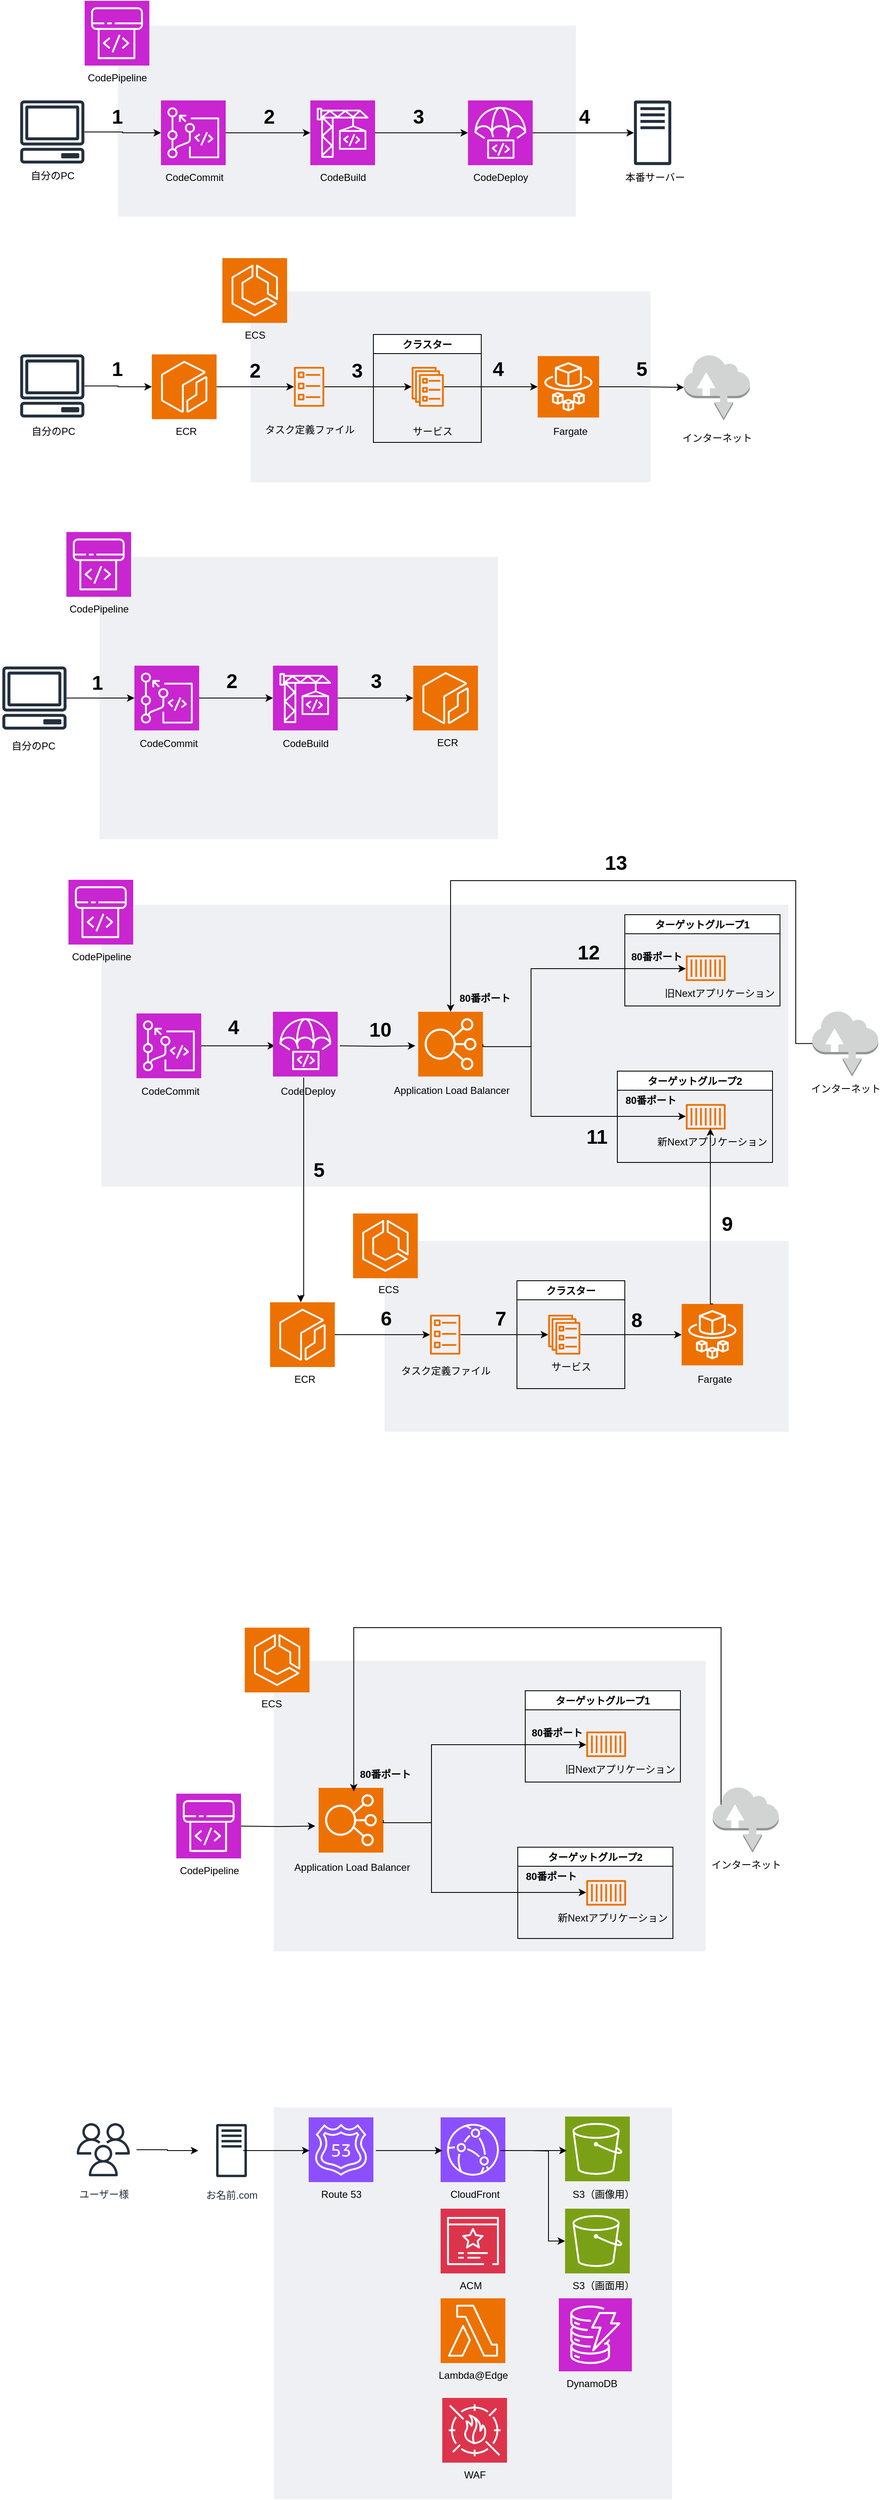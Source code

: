 <mxfile version="24.5.3" type="github">
  <diagram name="Page-1" id="4c6fRMDYLdpc-ziUmhtn">
    <mxGraphModel dx="755" dy="500" grid="1" gridSize="10" guides="1" tooltips="1" connect="1" arrows="1" fold="1" page="1" pageScale="1" pageWidth="827" pageHeight="3000" math="0" shadow="0">
      <root>
        <mxCell id="0" />
        <mxCell id="1" parent="0" />
        <mxCell id="hfCrAp6MaR3yCdcuGPnQ-27" value="" style="fillColor=#EFF0F3;strokeColor=none;dashed=0;verticalAlign=top;fontStyle=0;fontColor=#232F3D;whiteSpace=wrap;html=1;" parent="1" vertex="1">
          <mxGeometry x="370" y="2578" width="480" height="472" as="geometry" />
        </mxCell>
        <mxCell id="a7Wym2jWhybtuJV8coDI-81" value="" style="fillColor=#EFF0F3;strokeColor=none;dashed=0;verticalAlign=top;fontStyle=0;fontColor=#232F3D;whiteSpace=wrap;html=1;" parent="1" vertex="1">
          <mxGeometry x="370" y="2040" width="520.5" height="350" as="geometry" />
        </mxCell>
        <mxCell id="yiP97yoj7BctglXuVpyu-119" value="" style="fillColor=#EFF0F3;strokeColor=none;dashed=0;verticalAlign=top;fontStyle=0;fontColor=#232F3D;whiteSpace=wrap;html=1;" parent="1" vertex="1">
          <mxGeometry x="503.5" y="1534" width="487" height="230" as="geometry" />
        </mxCell>
        <mxCell id="moqSpHkvBmcnVh3FU-qE-1" value="" style="fillColor=#EFF0F3;strokeColor=none;dashed=0;verticalAlign=top;fontStyle=0;fontColor=#232F3D;whiteSpace=wrap;html=1;" parent="1" vertex="1">
          <mxGeometry x="160" y="710" width="480" height="340" as="geometry" />
        </mxCell>
        <mxCell id="moqSpHkvBmcnVh3FU-qE-2" value="" style="sketch=0;points=[[0,0,0],[0.25,0,0],[0.5,0,0],[0.75,0,0],[1,0,0],[0,1,0],[0.25,1,0],[0.5,1,0],[0.75,1,0],[1,1,0],[0,0.25,0],[0,0.5,0],[0,0.75,0],[1,0.25,0],[1,0.5,0],[1,0.75,0]];outlineConnect=0;fontColor=#232F3E;fillColor=#C925D1;strokeColor=#ffffff;dashed=0;verticalLabelPosition=bottom;verticalAlign=top;align=center;html=1;fontSize=12;fontStyle=0;aspect=fixed;shape=mxgraph.aws4.resourceIcon;resIcon=mxgraph.aws4.codepipeline;" parent="1" vertex="1">
          <mxGeometry x="120" y="680" width="78" height="78" as="geometry" />
        </mxCell>
        <mxCell id="moqSpHkvBmcnVh3FU-qE-3" value="CodePipeline" style="text;html=1;align=center;verticalAlign=middle;resizable=0;points=[];autosize=1;strokeColor=none;fillColor=none;" parent="1" vertex="1">
          <mxGeometry x="114" y="758" width="90" height="30" as="geometry" />
        </mxCell>
        <mxCell id="moqSpHkvBmcnVh3FU-qE-4" value="" style="fillColor=#EFF0F3;strokeColor=none;dashed=0;verticalAlign=top;fontStyle=0;fontColor=#232F3D;whiteSpace=wrap;html=1;" parent="1" vertex="1">
          <mxGeometry x="182" y="70" width="552" height="230" as="geometry" />
        </mxCell>
        <mxCell id="moqSpHkvBmcnVh3FU-qE-5" value="" style="sketch=0;points=[[0,0,0],[0.25,0,0],[0.5,0,0],[0.75,0,0],[1,0,0],[0,1,0],[0.25,1,0],[0.5,1,0],[0.75,1,0],[1,1,0],[0,0.25,0],[0,0.5,0],[0,0.75,0],[1,0.25,0],[1,0.5,0],[1,0.75,0]];outlineConnect=0;fontColor=#232F3E;fillColor=#C925D1;strokeColor=#ffffff;dashed=0;verticalLabelPosition=bottom;verticalAlign=top;align=center;html=1;fontSize=12;fontStyle=0;aspect=fixed;shape=mxgraph.aws4.resourceIcon;resIcon=mxgraph.aws4.codepipeline;" parent="1" vertex="1">
          <mxGeometry x="142" y="40" width="78" height="78" as="geometry" />
        </mxCell>
        <mxCell id="moqSpHkvBmcnVh3FU-qE-6" value="CodePipeline" style="text;html=1;align=center;verticalAlign=middle;resizable=0;points=[];autosize=1;strokeColor=none;fillColor=none;" parent="1" vertex="1">
          <mxGeometry x="136" y="118" width="90" height="30" as="geometry" />
        </mxCell>
        <mxCell id="moqSpHkvBmcnVh3FU-qE-7" value="" style="edgeStyle=orthogonalEdgeStyle;rounded=0;orthogonalLoop=1;jettySize=auto;html=1;" parent="1" source="moqSpHkvBmcnVh3FU-qE-8" target="moqSpHkvBmcnVh3FU-qE-11" edge="1">
          <mxGeometry relative="1" as="geometry" />
        </mxCell>
        <mxCell id="moqSpHkvBmcnVh3FU-qE-8" value="" style="sketch=0;outlineConnect=0;fontColor=#232F3E;gradientColor=none;fillColor=#232F3D;strokeColor=none;dashed=0;verticalLabelPosition=bottom;verticalAlign=top;align=center;html=1;fontSize=12;fontStyle=0;aspect=fixed;pointerEvents=1;shape=mxgraph.aws4.client;" parent="1" vertex="1">
          <mxGeometry x="64" y="160" width="78" height="76" as="geometry" />
        </mxCell>
        <mxCell id="moqSpHkvBmcnVh3FU-qE-9" value="自分のPC" style="text;html=1;align=center;verticalAlign=middle;resizable=0;points=[];autosize=1;strokeColor=none;fillColor=none;" parent="1" vertex="1">
          <mxGeometry x="63" y="236" width="80" height="30" as="geometry" />
        </mxCell>
        <mxCell id="moqSpHkvBmcnVh3FU-qE-10" value="" style="edgeStyle=orthogonalEdgeStyle;rounded=0;orthogonalLoop=1;jettySize=auto;html=1;" parent="1" source="moqSpHkvBmcnVh3FU-qE-11" target="moqSpHkvBmcnVh3FU-qE-13" edge="1">
          <mxGeometry relative="1" as="geometry" />
        </mxCell>
        <mxCell id="moqSpHkvBmcnVh3FU-qE-11" value="" style="sketch=0;points=[[0,0,0],[0.25,0,0],[0.5,0,0],[0.75,0,0],[1,0,0],[0,1,0],[0.25,1,0],[0.5,1,0],[0.75,1,0],[1,1,0],[0,0.25,0],[0,0.5,0],[0,0.75,0],[1,0.25,0],[1,0.5,0],[1,0.75,0]];outlineConnect=0;fontColor=#232F3E;fillColor=#C925D1;strokeColor=#ffffff;dashed=0;verticalLabelPosition=bottom;verticalAlign=top;align=center;html=1;fontSize=12;fontStyle=0;aspect=fixed;shape=mxgraph.aws4.resourceIcon;resIcon=mxgraph.aws4.codecommit;" parent="1" vertex="1">
          <mxGeometry x="234" y="160" width="78" height="78" as="geometry" />
        </mxCell>
        <mxCell id="moqSpHkvBmcnVh3FU-qE-12" value="" style="edgeStyle=orthogonalEdgeStyle;rounded=0;orthogonalLoop=1;jettySize=auto;html=1;entryX=0;entryY=0.5;entryDx=0;entryDy=0;entryPerimeter=0;" parent="1" source="moqSpHkvBmcnVh3FU-qE-13" target="moqSpHkvBmcnVh3FU-qE-15" edge="1">
          <mxGeometry relative="1" as="geometry" />
        </mxCell>
        <mxCell id="moqSpHkvBmcnVh3FU-qE-13" value="" style="sketch=0;points=[[0,0,0],[0.25,0,0],[0.5,0,0],[0.75,0,0],[1,0,0],[0,1,0],[0.25,1,0],[0.5,1,0],[0.75,1,0],[1,1,0],[0,0.25,0],[0,0.5,0],[0,0.75,0],[1,0.25,0],[1,0.5,0],[1,0.75,0]];outlineConnect=0;fontColor=#232F3E;fillColor=#C925D1;strokeColor=#ffffff;dashed=0;verticalLabelPosition=bottom;verticalAlign=top;align=center;html=1;fontSize=12;fontStyle=0;aspect=fixed;shape=mxgraph.aws4.resourceIcon;resIcon=mxgraph.aws4.codebuild;" parent="1" vertex="1">
          <mxGeometry x="414" y="160" width="78" height="78" as="geometry" />
        </mxCell>
        <mxCell id="moqSpHkvBmcnVh3FU-qE-14" style="edgeStyle=orthogonalEdgeStyle;rounded=0;orthogonalLoop=1;jettySize=auto;html=1;" parent="1" source="moqSpHkvBmcnVh3FU-qE-15" target="moqSpHkvBmcnVh3FU-qE-16" edge="1">
          <mxGeometry relative="1" as="geometry" />
        </mxCell>
        <mxCell id="moqSpHkvBmcnVh3FU-qE-15" value="" style="sketch=0;points=[[0,0,0],[0.25,0,0],[0.5,0,0],[0.75,0,0],[1,0,0],[0,1,0],[0.25,1,0],[0.5,1,0],[0.75,1,0],[1,1,0],[0,0.25,0],[0,0.5,0],[0,0.75,0],[1,0.25,0],[1,0.5,0],[1,0.75,0]];outlineConnect=0;fontColor=#232F3E;fillColor=#C925D1;strokeColor=#ffffff;dashed=0;verticalLabelPosition=bottom;verticalAlign=top;align=center;html=1;fontSize=12;fontStyle=0;aspect=fixed;shape=mxgraph.aws4.resourceIcon;resIcon=mxgraph.aws4.codedeploy;" parent="1" vertex="1">
          <mxGeometry x="604" y="160" width="78" height="78" as="geometry" />
        </mxCell>
        <mxCell id="moqSpHkvBmcnVh3FU-qE-16" value="" style="sketch=0;outlineConnect=0;fontColor=#232F3E;gradientColor=none;fillColor=#232F3D;strokeColor=none;dashed=0;verticalLabelPosition=bottom;verticalAlign=top;align=center;html=1;fontSize=12;fontStyle=0;aspect=fixed;pointerEvents=1;shape=mxgraph.aws4.traditional_server;" parent="1" vertex="1">
          <mxGeometry x="804" y="160" width="45" height="78" as="geometry" />
        </mxCell>
        <mxCell id="moqSpHkvBmcnVh3FU-qE-17" value="CodeCommit" style="text;html=1;align=center;verticalAlign=middle;resizable=0;points=[];autosize=1;strokeColor=none;fillColor=none;" parent="1" vertex="1">
          <mxGeometry x="229" y="238" width="90" height="30" as="geometry" />
        </mxCell>
        <mxCell id="moqSpHkvBmcnVh3FU-qE-18" value="CodeBuild" style="text;html=1;align=center;verticalAlign=middle;resizable=0;points=[];autosize=1;strokeColor=none;fillColor=none;" parent="1" vertex="1">
          <mxGeometry x="413" y="238" width="80" height="30" as="geometry" />
        </mxCell>
        <mxCell id="moqSpHkvBmcnVh3FU-qE-19" value="CodeDeploy" style="text;html=1;align=center;verticalAlign=middle;resizable=0;points=[];autosize=1;strokeColor=none;fillColor=none;" parent="1" vertex="1">
          <mxGeometry x="598" y="238" width="90" height="30" as="geometry" />
        </mxCell>
        <mxCell id="moqSpHkvBmcnVh3FU-qE-20" value="本番サーバー" style="text;html=1;align=center;verticalAlign=middle;resizable=0;points=[];autosize=1;strokeColor=none;fillColor=none;" parent="1" vertex="1">
          <mxGeometry x="784" y="238" width="90" height="30" as="geometry" />
        </mxCell>
        <mxCell id="moqSpHkvBmcnVh3FU-qE-21" value="&lt;font style=&quot;font-size: 24px;&quot;&gt;&lt;b&gt;1&lt;/b&gt;&lt;/font&gt;" style="text;html=1;align=center;verticalAlign=middle;resizable=0;points=[];autosize=1;strokeColor=none;fillColor=none;" parent="1" vertex="1">
          <mxGeometry x="161" y="160" width="40" height="40" as="geometry" />
        </mxCell>
        <mxCell id="moqSpHkvBmcnVh3FU-qE-22" value="&lt;span style=&quot;font-size: 24px;&quot;&gt;&lt;b&gt;2&lt;/b&gt;&lt;/span&gt;" style="text;html=1;align=center;verticalAlign=middle;resizable=0;points=[];autosize=1;strokeColor=none;fillColor=none;" parent="1" vertex="1">
          <mxGeometry x="344" y="160" width="40" height="40" as="geometry" />
        </mxCell>
        <mxCell id="moqSpHkvBmcnVh3FU-qE-23" value="&lt;span style=&quot;font-size: 24px;&quot;&gt;&lt;b&gt;3&lt;/b&gt;&lt;/span&gt;" style="text;html=1;align=center;verticalAlign=middle;resizable=0;points=[];autosize=1;strokeColor=none;fillColor=none;" parent="1" vertex="1">
          <mxGeometry x="524" y="160" width="40" height="40" as="geometry" />
        </mxCell>
        <mxCell id="moqSpHkvBmcnVh3FU-qE-24" value="&lt;span style=&quot;font-size: 24px;&quot;&gt;&lt;b&gt;4&lt;/b&gt;&lt;/span&gt;" style="text;html=1;align=center;verticalAlign=middle;resizable=0;points=[];autosize=1;strokeColor=none;fillColor=none;" parent="1" vertex="1">
          <mxGeometry x="724" y="160" width="40" height="40" as="geometry" />
        </mxCell>
        <mxCell id="moqSpHkvBmcnVh3FU-qE-25" value="" style="sketch=0;points=[[0,0,0],[0.25,0,0],[0.5,0,0],[0.75,0,0],[1,0,0],[0,1,0],[0.25,1,0],[0.5,1,0],[0.75,1,0],[1,1,0],[0,0.25,0],[0,0.5,0],[0,0.75,0],[1,0.25,0],[1,0.5,0],[1,0.75,0]];outlineConnect=0;fontColor=#232F3E;fillColor=#ED7100;strokeColor=#ffffff;dashed=0;verticalLabelPosition=bottom;verticalAlign=top;align=center;html=1;fontSize=12;fontStyle=0;aspect=fixed;shape=mxgraph.aws4.resourceIcon;resIcon=mxgraph.aws4.ecr;" parent="1" vertex="1">
          <mxGeometry x="223" y="466" width="78" height="78" as="geometry" />
        </mxCell>
        <mxCell id="moqSpHkvBmcnVh3FU-qE-26" value="" style="fillColor=#EFF0F3;strokeColor=none;dashed=0;verticalAlign=top;fontStyle=0;fontColor=#232F3D;whiteSpace=wrap;html=1;" parent="1" vertex="1">
          <mxGeometry x="342" y="390" width="482" height="230" as="geometry" />
        </mxCell>
        <mxCell id="moqSpHkvBmcnVh3FU-qE-27" value="" style="sketch=0;points=[[0,0,0],[0.25,0,0],[0.5,0,0],[0.75,0,0],[1,0,0],[0,1,0],[0.25,1,0],[0.5,1,0],[0.75,1,0],[1,1,0],[0,0.25,0],[0,0.5,0],[0,0.75,0],[1,0.25,0],[1,0.5,0],[1,0.75,0]];outlineConnect=0;fontColor=#232F3E;fillColor=#ED7100;strokeColor=#ffffff;dashed=0;verticalLabelPosition=bottom;verticalAlign=top;align=center;html=1;fontSize=12;fontStyle=0;aspect=fixed;shape=mxgraph.aws4.resourceIcon;resIcon=mxgraph.aws4.ecs;" parent="1" vertex="1">
          <mxGeometry x="308" y="350" width="78" height="78" as="geometry" />
        </mxCell>
        <mxCell id="moqSpHkvBmcnVh3FU-qE-28" value="ECR" style="text;html=1;align=center;verticalAlign=middle;resizable=0;points=[];autosize=1;strokeColor=none;fillColor=none;" parent="1" vertex="1">
          <mxGeometry x="239" y="544" width="50" height="30" as="geometry" />
        </mxCell>
        <mxCell id="moqSpHkvBmcnVh3FU-qE-29" value="" style="edgeStyle=orthogonalEdgeStyle;rounded=0;orthogonalLoop=1;jettySize=auto;html=1;" parent="1" source="moqSpHkvBmcnVh3FU-qE-30" target="moqSpHkvBmcnVh3FU-qE-25" edge="1">
          <mxGeometry relative="1" as="geometry" />
        </mxCell>
        <mxCell id="moqSpHkvBmcnVh3FU-qE-30" value="" style="sketch=0;outlineConnect=0;fontColor=#232F3E;gradientColor=none;fillColor=#232F3D;strokeColor=none;dashed=0;verticalLabelPosition=bottom;verticalAlign=top;align=center;html=1;fontSize=12;fontStyle=0;aspect=fixed;pointerEvents=1;shape=mxgraph.aws4.client;" parent="1" vertex="1">
          <mxGeometry x="64" y="466" width="78" height="76" as="geometry" />
        </mxCell>
        <mxCell id="moqSpHkvBmcnVh3FU-qE-31" value="自分のPC" style="text;html=1;align=center;verticalAlign=middle;resizable=0;points=[];autosize=1;strokeColor=none;fillColor=none;" parent="1" vertex="1">
          <mxGeometry x="64" y="544" width="80" height="30" as="geometry" />
        </mxCell>
        <mxCell id="moqSpHkvBmcnVh3FU-qE-32" value="ECS" style="text;html=1;align=center;verticalAlign=middle;resizable=0;points=[];autosize=1;strokeColor=none;fillColor=none;" parent="1" vertex="1">
          <mxGeometry x="322" y="428" width="50" height="30" as="geometry" />
        </mxCell>
        <mxCell id="moqSpHkvBmcnVh3FU-qE-33" value="" style="edgeStyle=orthogonalEdgeStyle;rounded=0;orthogonalLoop=1;jettySize=auto;html=1;" parent="1" source="moqSpHkvBmcnVh3FU-qE-34" target="moqSpHkvBmcnVh3FU-qE-38" edge="1">
          <mxGeometry relative="1" as="geometry" />
        </mxCell>
        <mxCell id="moqSpHkvBmcnVh3FU-qE-34" value="" style="sketch=0;outlineConnect=0;fontColor=#232F3E;gradientColor=none;fillColor=#ED7100;strokeColor=none;dashed=0;verticalLabelPosition=bottom;verticalAlign=top;align=center;html=1;fontSize=12;fontStyle=0;aspect=fixed;pointerEvents=1;shape=mxgraph.aws4.ecs_task;" parent="1" vertex="1">
          <mxGeometry x="394" y="481" width="37" height="48" as="geometry" />
        </mxCell>
        <mxCell id="moqSpHkvBmcnVh3FU-qE-35" value="" style="edgeStyle=orthogonalEdgeStyle;rounded=0;orthogonalLoop=1;jettySize=auto;html=1;" parent="1" source="moqSpHkvBmcnVh3FU-qE-36" target="moqSpHkvBmcnVh3FU-qE-42" edge="1">
          <mxGeometry relative="1" as="geometry" />
        </mxCell>
        <mxCell id="moqSpHkvBmcnVh3FU-qE-36" value="" style="sketch=0;points=[[0,0,0],[0.25,0,0],[0.5,0,0],[0.75,0,0],[1,0,0],[0,1,0],[0.25,1,0],[0.5,1,0],[0.75,1,0],[1,1,0],[0,0.25,0],[0,0.5,0],[0,0.75,0],[1,0.25,0],[1,0.5,0],[1,0.75,0]];outlineConnect=0;fontColor=#232F3E;fillColor=#ED7100;strokeColor=#ffffff;dashed=0;verticalLabelPosition=bottom;verticalAlign=top;align=center;html=1;fontSize=12;fontStyle=0;aspect=fixed;shape=mxgraph.aws4.resourceIcon;resIcon=mxgraph.aws4.fargate;" parent="1" vertex="1">
          <mxGeometry x="688" y="468" width="74" height="74" as="geometry" />
        </mxCell>
        <mxCell id="moqSpHkvBmcnVh3FU-qE-37" value="" style="edgeStyle=orthogonalEdgeStyle;rounded=0;orthogonalLoop=1;jettySize=auto;html=1;entryX=0;entryY=0.5;entryDx=0;entryDy=0;entryPerimeter=0;" parent="1" source="moqSpHkvBmcnVh3FU-qE-38" target="moqSpHkvBmcnVh3FU-qE-36" edge="1">
          <mxGeometry relative="1" as="geometry">
            <mxPoint x="644" y="505" as="targetPoint" />
          </mxGeometry>
        </mxCell>
        <mxCell id="moqSpHkvBmcnVh3FU-qE-38" value="" style="sketch=0;outlineConnect=0;fontColor=#232F3E;gradientColor=none;fillColor=#ED7100;strokeColor=none;dashed=0;verticalLabelPosition=bottom;verticalAlign=top;align=center;html=1;fontSize=12;fontStyle=0;aspect=fixed;pointerEvents=1;shape=mxgraph.aws4.ecs_service;" parent="1" vertex="1">
          <mxGeometry x="536" y="481" width="39" height="48" as="geometry" />
        </mxCell>
        <mxCell id="moqSpHkvBmcnVh3FU-qE-39" value="タスク定義ファイル" style="text;html=1;align=center;verticalAlign=middle;resizable=0;points=[];autosize=1;strokeColor=none;fillColor=none;" parent="1" vertex="1">
          <mxGeometry x="347.5" y="542" width="130" height="30" as="geometry" />
        </mxCell>
        <mxCell id="moqSpHkvBmcnVh3FU-qE-40" value="サービス" style="text;html=1;align=center;verticalAlign=middle;resizable=0;points=[];autosize=1;strokeColor=none;fillColor=none;" parent="1" vertex="1">
          <mxGeometry x="526" y="544" width="70" height="30" as="geometry" />
        </mxCell>
        <mxCell id="moqSpHkvBmcnVh3FU-qE-41" value="Fargate" style="text;html=1;align=center;verticalAlign=middle;resizable=0;points=[];autosize=1;strokeColor=none;fillColor=none;" parent="1" vertex="1">
          <mxGeometry x="697" y="544" width="60" height="30" as="geometry" />
        </mxCell>
        <mxCell id="moqSpHkvBmcnVh3FU-qE-42" value="" style="outlineConnect=0;dashed=0;verticalLabelPosition=bottom;verticalAlign=top;align=center;html=1;shape=mxgraph.aws3.internet;fillColor=#D2D3D3;gradientColor=none;" parent="1" vertex="1">
          <mxGeometry x="864.25" y="466" width="79.5" height="79.5" as="geometry" />
        </mxCell>
        <mxCell id="moqSpHkvBmcnVh3FU-qE-43" value="インターネット" style="text;html=1;align=center;verticalAlign=middle;resizable=0;points=[];autosize=1;strokeColor=none;fillColor=none;" parent="1" vertex="1">
          <mxGeometry x="849" y="552" width="110" height="30" as="geometry" />
        </mxCell>
        <mxCell id="moqSpHkvBmcnVh3FU-qE-44" value="" style="edgeStyle=orthogonalEdgeStyle;rounded=0;orthogonalLoop=1;jettySize=auto;html=1;" parent="1" source="moqSpHkvBmcnVh3FU-qE-25" target="moqSpHkvBmcnVh3FU-qE-34" edge="1">
          <mxGeometry relative="1" as="geometry" />
        </mxCell>
        <mxCell id="moqSpHkvBmcnVh3FU-qE-45" value="&lt;font style=&quot;font-size: 24px;&quot;&gt;&lt;b&gt;1&lt;/b&gt;&lt;/font&gt;" style="text;html=1;align=center;verticalAlign=middle;resizable=0;points=[];autosize=1;strokeColor=none;fillColor=none;" parent="1" vertex="1">
          <mxGeometry x="161" y="464" width="40" height="40" as="geometry" />
        </mxCell>
        <mxCell id="moqSpHkvBmcnVh3FU-qE-46" value="&lt;span style=&quot;font-size: 24px;&quot;&gt;&lt;b&gt;2&lt;/b&gt;&lt;/span&gt;" style="text;html=1;align=center;verticalAlign=middle;resizable=0;points=[];autosize=1;strokeColor=none;fillColor=none;" parent="1" vertex="1">
          <mxGeometry x="327" y="466" width="40" height="40" as="geometry" />
        </mxCell>
        <mxCell id="moqSpHkvBmcnVh3FU-qE-47" value="&lt;span style=&quot;font-size: 24px;&quot;&gt;&lt;b&gt;3&lt;/b&gt;&lt;/span&gt;" style="text;html=1;align=center;verticalAlign=middle;resizable=0;points=[];autosize=1;strokeColor=none;fillColor=none;" parent="1" vertex="1">
          <mxGeometry x="450" y="466" width="40" height="40" as="geometry" />
        </mxCell>
        <mxCell id="moqSpHkvBmcnVh3FU-qE-48" value="&lt;span style=&quot;font-size: 24px;&quot;&gt;&lt;b&gt;4&lt;/b&gt;&lt;/span&gt;" style="text;html=1;align=center;verticalAlign=middle;resizable=0;points=[];autosize=1;strokeColor=none;fillColor=none;" parent="1" vertex="1">
          <mxGeometry x="620" y="464" width="40" height="40" as="geometry" />
        </mxCell>
        <mxCell id="moqSpHkvBmcnVh3FU-qE-49" value="&lt;span style=&quot;font-size: 24px;&quot;&gt;&lt;b&gt;5&lt;/b&gt;&lt;/span&gt;" style="text;html=1;align=center;verticalAlign=middle;resizable=0;points=[];autosize=1;strokeColor=none;fillColor=none;" parent="1" vertex="1">
          <mxGeometry x="792.5" y="464" width="40" height="40" as="geometry" />
        </mxCell>
        <mxCell id="moqSpHkvBmcnVh3FU-qE-50" value="クラスター" style="swimlane;" parent="1" vertex="1">
          <mxGeometry x="490" y="442" width="130" height="130" as="geometry" />
        </mxCell>
        <mxCell id="moqSpHkvBmcnVh3FU-qE-51" value="" style="edgeStyle=orthogonalEdgeStyle;rounded=0;orthogonalLoop=1;jettySize=auto;html=1;" parent="1" source="moqSpHkvBmcnVh3FU-qE-52" target="moqSpHkvBmcnVh3FU-qE-55" edge="1">
          <mxGeometry relative="1" as="geometry" />
        </mxCell>
        <mxCell id="moqSpHkvBmcnVh3FU-qE-52" value="" style="sketch=0;outlineConnect=0;fontColor=#232F3E;gradientColor=none;fillColor=#232F3D;strokeColor=none;dashed=0;verticalLabelPosition=bottom;verticalAlign=top;align=center;html=1;fontSize=12;fontStyle=0;aspect=fixed;pointerEvents=1;shape=mxgraph.aws4.client;" parent="1" vertex="1">
          <mxGeometry x="42.5" y="842" width="78" height="76" as="geometry" />
        </mxCell>
        <mxCell id="moqSpHkvBmcnVh3FU-qE-53" value="自分のPC" style="text;html=1;align=center;verticalAlign=middle;resizable=0;points=[];autosize=1;strokeColor=none;fillColor=none;" parent="1" vertex="1">
          <mxGeometry x="40" y="922.5" width="80" height="30" as="geometry" />
        </mxCell>
        <mxCell id="moqSpHkvBmcnVh3FU-qE-54" value="" style="edgeStyle=orthogonalEdgeStyle;rounded=0;orthogonalLoop=1;jettySize=auto;html=1;entryX=0;entryY=0.5;entryDx=0;entryDy=0;entryPerimeter=0;" parent="1" source="moqSpHkvBmcnVh3FU-qE-55" target="moqSpHkvBmcnVh3FU-qE-58" edge="1">
          <mxGeometry relative="1" as="geometry" />
        </mxCell>
        <mxCell id="moqSpHkvBmcnVh3FU-qE-55" value="" style="sketch=0;points=[[0,0,0],[0.25,0,0],[0.5,0,0],[0.75,0,0],[1,0,0],[0,1,0],[0.25,1,0],[0.5,1,0],[0.75,1,0],[1,1,0],[0,0.25,0],[0,0.5,0],[0,0.75,0],[1,0.25,0],[1,0.5,0],[1,0.75,0]];outlineConnect=0;fontColor=#232F3E;fillColor=#C925D1;strokeColor=#ffffff;dashed=0;verticalLabelPosition=bottom;verticalAlign=top;align=center;html=1;fontSize=12;fontStyle=0;aspect=fixed;shape=mxgraph.aws4.resourceIcon;resIcon=mxgraph.aws4.codecommit;" parent="1" vertex="1">
          <mxGeometry x="202" y="841" width="78" height="78" as="geometry" />
        </mxCell>
        <mxCell id="moqSpHkvBmcnVh3FU-qE-56" value="CodeCommit" style="text;html=1;align=center;verticalAlign=middle;resizable=0;points=[];autosize=1;strokeColor=none;fillColor=none;" parent="1" vertex="1">
          <mxGeometry x="197.5" y="920" width="90" height="30" as="geometry" />
        </mxCell>
        <mxCell id="moqSpHkvBmcnVh3FU-qE-57" value="" style="edgeStyle=orthogonalEdgeStyle;rounded=0;orthogonalLoop=1;jettySize=auto;html=1;" parent="1" source="moqSpHkvBmcnVh3FU-qE-58" target="moqSpHkvBmcnVh3FU-qE-72" edge="1">
          <mxGeometry relative="1" as="geometry" />
        </mxCell>
        <mxCell id="moqSpHkvBmcnVh3FU-qE-58" value="" style="sketch=0;points=[[0,0,0],[0.25,0,0],[0.5,0,0],[0.75,0,0],[1,0,0],[0,1,0],[0.25,1,0],[0.5,1,0],[0.75,1,0],[1,1,0],[0,0.25,0],[0,0.5,0],[0,0.75,0],[1,0.25,0],[1,0.5,0],[1,0.75,0]];outlineConnect=0;fontColor=#232F3E;fillColor=#C925D1;strokeColor=#ffffff;dashed=0;verticalLabelPosition=bottom;verticalAlign=top;align=center;html=1;fontSize=12;fontStyle=0;aspect=fixed;shape=mxgraph.aws4.resourceIcon;resIcon=mxgraph.aws4.codebuild;" parent="1" vertex="1">
          <mxGeometry x="369" y="841" width="78" height="78" as="geometry" />
        </mxCell>
        <mxCell id="moqSpHkvBmcnVh3FU-qE-59" value="CodeBuild" style="text;html=1;align=center;verticalAlign=middle;resizable=0;points=[];autosize=1;strokeColor=none;fillColor=none;" parent="1" vertex="1">
          <mxGeometry x="368" y="920" width="80" height="30" as="geometry" />
        </mxCell>
        <mxCell id="moqSpHkvBmcnVh3FU-qE-72" value="" style="sketch=0;points=[[0,0,0],[0.25,0,0],[0.5,0,0],[0.75,0,0],[1,0,0],[0,1,0],[0.25,1,0],[0.5,1,0],[0.75,1,0],[1,1,0],[0,0.25,0],[0,0.5,0],[0,0.75,0],[1,0.25,0],[1,0.5,0],[1,0.75,0]];outlineConnect=0;fontColor=#232F3E;fillColor=#ED7100;strokeColor=#ffffff;dashed=0;verticalLabelPosition=bottom;verticalAlign=top;align=center;html=1;fontSize=12;fontStyle=0;aspect=fixed;shape=mxgraph.aws4.resourceIcon;resIcon=mxgraph.aws4.ecr;" parent="1" vertex="1">
          <mxGeometry x="538" y="841" width="78" height="78" as="geometry" />
        </mxCell>
        <mxCell id="moqSpHkvBmcnVh3FU-qE-73" value="ECR" style="text;html=1;align=center;verticalAlign=middle;resizable=0;points=[];autosize=1;strokeColor=none;fillColor=none;" parent="1" vertex="1">
          <mxGeometry x="554" y="919" width="50" height="30" as="geometry" />
        </mxCell>
        <mxCell id="moqSpHkvBmcnVh3FU-qE-75" value="&lt;font style=&quot;font-size: 24px;&quot;&gt;&lt;b&gt;1&lt;/b&gt;&lt;/font&gt;" style="text;html=1;align=center;verticalAlign=middle;resizable=0;points=[];autosize=1;strokeColor=none;fillColor=none;" parent="1" vertex="1">
          <mxGeometry x="137" y="842" width="40" height="40" as="geometry" />
        </mxCell>
        <mxCell id="moqSpHkvBmcnVh3FU-qE-76" value="&lt;span style=&quot;font-size: 24px;&quot;&gt;&lt;b&gt;2&lt;/b&gt;&lt;/span&gt;" style="text;html=1;align=center;verticalAlign=middle;resizable=0;points=[];autosize=1;strokeColor=none;fillColor=none;" parent="1" vertex="1">
          <mxGeometry x="299" y="840" width="40" height="40" as="geometry" />
        </mxCell>
        <mxCell id="moqSpHkvBmcnVh3FU-qE-84" value="&lt;span style=&quot;font-size: 24px;&quot;&gt;&lt;b&gt;3&lt;/b&gt;&lt;/span&gt;" style="text;html=1;align=center;verticalAlign=middle;resizable=0;points=[];autosize=1;strokeColor=none;fillColor=none;" parent="1" vertex="1">
          <mxGeometry x="473" y="840" width="40" height="40" as="geometry" />
        </mxCell>
        <mxCell id="yiP97yoj7BctglXuVpyu-1" value="" style="fillColor=#EFF0F3;strokeColor=none;dashed=0;verticalAlign=top;fontStyle=0;fontColor=#232F3D;whiteSpace=wrap;html=1;" parent="1" vertex="1">
          <mxGeometry x="162.5" y="1129" width="827.5" height="340" as="geometry" />
        </mxCell>
        <mxCell id="yiP97yoj7BctglXuVpyu-2" value="" style="sketch=0;points=[[0,0,0],[0.25,0,0],[0.5,0,0],[0.75,0,0],[1,0,0],[0,1,0],[0.25,1,0],[0.5,1,0],[0.75,1,0],[1,1,0],[0,0.25,0],[0,0.5,0],[0,0.75,0],[1,0.25,0],[1,0.5,0],[1,0.75,0]];outlineConnect=0;fontColor=#232F3E;fillColor=#C925D1;strokeColor=#ffffff;dashed=0;verticalLabelPosition=bottom;verticalAlign=top;align=center;html=1;fontSize=12;fontStyle=0;aspect=fixed;shape=mxgraph.aws4.resourceIcon;resIcon=mxgraph.aws4.codepipeline;" parent="1" vertex="1">
          <mxGeometry x="122.5" y="1099" width="78" height="78" as="geometry" />
        </mxCell>
        <mxCell id="yiP97yoj7BctglXuVpyu-3" value="CodePipeline" style="text;html=1;align=center;verticalAlign=middle;resizable=0;points=[];autosize=1;strokeColor=none;fillColor=none;" parent="1" vertex="1">
          <mxGeometry x="116.5" y="1177" width="90" height="30" as="geometry" />
        </mxCell>
        <mxCell id="yiP97yoj7BctglXuVpyu-7" value="" style="edgeStyle=orthogonalEdgeStyle;rounded=0;orthogonalLoop=1;jettySize=auto;html=1;entryX=0;entryY=0.5;entryDx=0;entryDy=0;entryPerimeter=0;" parent="1" source="yiP97yoj7BctglXuVpyu-8" edge="1">
          <mxGeometry relative="1" as="geometry">
            <mxPoint x="371.5" y="1299" as="targetPoint" />
          </mxGeometry>
        </mxCell>
        <mxCell id="yiP97yoj7BctglXuVpyu-8" value="" style="sketch=0;points=[[0,0,0],[0.25,0,0],[0.5,0,0],[0.75,0,0],[1,0,0],[0,1,0],[0.25,1,0],[0.5,1,0],[0.75,1,0],[1,1,0],[0,0.25,0],[0,0.5,0],[0,0.75,0],[1,0.25,0],[1,0.5,0],[1,0.75,0]];outlineConnect=0;fontColor=#232F3E;fillColor=#C925D1;strokeColor=#ffffff;dashed=0;verticalLabelPosition=bottom;verticalAlign=top;align=center;html=1;fontSize=12;fontStyle=0;aspect=fixed;shape=mxgraph.aws4.resourceIcon;resIcon=mxgraph.aws4.codecommit;" parent="1" vertex="1">
          <mxGeometry x="204.5" y="1260" width="78" height="78" as="geometry" />
        </mxCell>
        <mxCell id="yiP97yoj7BctglXuVpyu-9" value="CodeCommit" style="text;html=1;align=center;verticalAlign=middle;resizable=0;points=[];autosize=1;strokeColor=none;fillColor=none;" parent="1" vertex="1">
          <mxGeometry x="200" y="1339" width="90" height="30" as="geometry" />
        </mxCell>
        <mxCell id="yiP97yoj7BctglXuVpyu-10" value="" style="edgeStyle=orthogonalEdgeStyle;rounded=0;orthogonalLoop=1;jettySize=auto;html=1;" parent="1" edge="1">
          <mxGeometry relative="1" as="geometry">
            <mxPoint x="449.5" y="1299" as="sourcePoint" />
            <mxPoint x="540.5" y="1299.059" as="targetPoint" />
          </mxGeometry>
        </mxCell>
        <mxCell id="yiP97yoj7BctglXuVpyu-12" value="CodeDeploy" style="text;html=1;align=center;verticalAlign=middle;resizable=0;points=[];autosize=1;strokeColor=none;fillColor=none;" parent="1" vertex="1">
          <mxGeometry x="365.5" y="1339" width="90" height="30" as="geometry" />
        </mxCell>
        <mxCell id="yiP97yoj7BctglXuVpyu-37" value="" style="sketch=0;points=[[0,0,0],[0.25,0,0],[0.5,0,0],[0.75,0,0],[1,0,0],[0,1,0],[0.25,1,0],[0.5,1,0],[0.75,1,0],[1,1,0],[0,0.25,0],[0,0.5,0],[0,0.75,0],[1,0.25,0],[1,0.5,0],[1,0.75,0]];outlineConnect=0;fontColor=#232F3E;fillColor=#C925D1;strokeColor=#ffffff;dashed=0;verticalLabelPosition=bottom;verticalAlign=top;align=center;html=1;fontSize=12;fontStyle=0;aspect=fixed;shape=mxgraph.aws4.resourceIcon;resIcon=mxgraph.aws4.codedeploy;" parent="1" vertex="1">
          <mxGeometry x="369" y="1258" width="78" height="78" as="geometry" />
        </mxCell>
        <mxCell id="yiP97yoj7BctglXuVpyu-84" value="インターネット" style="text;html=1;align=center;verticalAlign=middle;resizable=0;points=[];autosize=1;strokeColor=none;fillColor=none;" parent="1" vertex="1">
          <mxGeometry x="1003.75" y="1336" width="110" height="30" as="geometry" />
        </mxCell>
        <mxCell id="yiP97yoj7BctglXuVpyu-86" value="" style="edgeStyle=orthogonalEdgeStyle;rounded=0;orthogonalLoop=1;jettySize=auto;html=1;" parent="1" source="yiP97yoj7BctglXuVpyu-87" target="yiP97yoj7BctglXuVpyu-91" edge="1">
          <mxGeometry relative="1" as="geometry">
            <Array as="points">
              <mxPoint x="609.5" y="1647" />
              <mxPoint x="609.5" y="1647" />
            </Array>
          </mxGeometry>
        </mxCell>
        <mxCell id="yiP97yoj7BctglXuVpyu-87" value="" style="sketch=0;outlineConnect=0;fontColor=#232F3E;gradientColor=none;fillColor=#ED7100;strokeColor=none;dashed=0;verticalLabelPosition=bottom;verticalAlign=top;align=center;html=1;fontSize=12;fontStyle=0;aspect=fixed;pointerEvents=1;shape=mxgraph.aws4.ecs_task;" parent="1" vertex="1">
          <mxGeometry x="558" y="1623" width="37" height="48" as="geometry" />
        </mxCell>
        <mxCell id="yiP97yoj7BctglXuVpyu-89" value="" style="sketch=0;points=[[0,0,0],[0.25,0,0],[0.5,0,0],[0.75,0,0],[1,0,0],[0,1,0],[0.25,1,0],[0.5,1,0],[0.75,1,0],[1,1,0],[0,0.25,0],[0,0.5,0],[0,0.75,0],[1,0.25,0],[1,0.5,0],[1,0.75,0]];outlineConnect=0;fontColor=#232F3E;fillColor=#ED7100;strokeColor=#ffffff;dashed=0;verticalLabelPosition=bottom;verticalAlign=top;align=center;html=1;fontSize=12;fontStyle=0;aspect=fixed;shape=mxgraph.aws4.resourceIcon;resIcon=mxgraph.aws4.fargate;" parent="1" vertex="1">
          <mxGeometry x="861.5" y="1610" width="74" height="74" as="geometry" />
        </mxCell>
        <mxCell id="yiP97yoj7BctglXuVpyu-90" value="" style="edgeStyle=orthogonalEdgeStyle;rounded=0;orthogonalLoop=1;jettySize=auto;html=1;" parent="1" source="yiP97yoj7BctglXuVpyu-91" target="yiP97yoj7BctglXuVpyu-89" edge="1">
          <mxGeometry relative="1" as="geometry" />
        </mxCell>
        <mxCell id="yiP97yoj7BctglXuVpyu-91" value="" style="sketch=0;outlineConnect=0;fontColor=#232F3E;gradientColor=none;fillColor=#ED7100;strokeColor=none;dashed=0;verticalLabelPosition=bottom;verticalAlign=top;align=center;html=1;fontSize=12;fontStyle=0;aspect=fixed;pointerEvents=1;shape=mxgraph.aws4.ecs_service;" parent="1" vertex="1">
          <mxGeometry x="700.5" y="1623" width="39" height="48" as="geometry" />
        </mxCell>
        <mxCell id="yiP97yoj7BctglXuVpyu-92" value="タスク定義ファイル" style="text;html=1;align=center;verticalAlign=middle;resizable=0;points=[];autosize=1;strokeColor=none;fillColor=none;" parent="1" vertex="1">
          <mxGeometry x="511.5" y="1676" width="130" height="30" as="geometry" />
        </mxCell>
        <mxCell id="yiP97yoj7BctglXuVpyu-93" value="Fargate" style="text;html=1;align=center;verticalAlign=middle;resizable=0;points=[];autosize=1;strokeColor=none;fillColor=none;" parent="1" vertex="1">
          <mxGeometry x="870.5" y="1686" width="60" height="30" as="geometry" />
        </mxCell>
        <mxCell id="yiP97yoj7BctglXuVpyu-94" value="サービス" style="text;html=1;align=center;verticalAlign=middle;resizable=0;points=[];autosize=1;strokeColor=none;fillColor=none;" parent="1" vertex="1">
          <mxGeometry x="693" y="1671" width="70" height="30" as="geometry" />
        </mxCell>
        <mxCell id="yiP97yoj7BctglXuVpyu-95" value="" style="edgeStyle=orthogonalEdgeStyle;rounded=0;orthogonalLoop=1;jettySize=auto;html=1;" parent="1" source="yiP97yoj7BctglXuVpyu-96" target="yiP97yoj7BctglXuVpyu-87" edge="1">
          <mxGeometry relative="1" as="geometry" />
        </mxCell>
        <mxCell id="yiP97yoj7BctglXuVpyu-96" value="" style="sketch=0;points=[[0,0,0],[0.25,0,0],[0.5,0,0],[0.75,0,0],[1,0,0],[0,1,0],[0.25,1,0],[0.5,1,0],[0.75,1,0],[1,1,0],[0,0.25,0],[0,0.5,0],[0,0.75,0],[1,0.25,0],[1,0.5,0],[1,0.75,0]];outlineConnect=0;fontColor=#232F3E;fillColor=#ED7100;strokeColor=#ffffff;dashed=0;verticalLabelPosition=bottom;verticalAlign=top;align=center;html=1;fontSize=12;fontStyle=0;aspect=fixed;shape=mxgraph.aws4.resourceIcon;resIcon=mxgraph.aws4.ecr;" parent="1" vertex="1">
          <mxGeometry x="365.5" y="1608" width="78" height="78" as="geometry" />
        </mxCell>
        <mxCell id="yiP97yoj7BctglXuVpyu-97" value="ECR" style="text;html=1;align=center;verticalAlign=middle;resizable=0;points=[];autosize=1;strokeColor=none;fillColor=none;" parent="1" vertex="1">
          <mxGeometry x="381.5" y="1686" width="50" height="30" as="geometry" />
        </mxCell>
        <mxCell id="yiP97yoj7BctglXuVpyu-98" value="クラスター" style="swimlane;" parent="1" vertex="1">
          <mxGeometry x="663" y="1582" width="130" height="130" as="geometry" />
        </mxCell>
        <mxCell id="yiP97yoj7BctglXuVpyu-99" value="&lt;span style=&quot;font-size: 24px;&quot;&gt;&lt;b&gt;6&lt;/b&gt;&lt;/span&gt;" style="text;html=1;align=center;verticalAlign=middle;resizable=0;points=[];autosize=1;strokeColor=none;fillColor=none;" parent="1" vertex="1">
          <mxGeometry x="484.5" y="1608" width="40" height="40" as="geometry" />
        </mxCell>
        <mxCell id="yiP97yoj7BctglXuVpyu-100" value="&lt;span style=&quot;font-size: 24px;&quot;&gt;&lt;b&gt;7&lt;/b&gt;&lt;/span&gt;" style="text;html=1;align=center;verticalAlign=middle;resizable=0;points=[];autosize=1;strokeColor=none;fillColor=none;" parent="1" vertex="1">
          <mxGeometry x="623" y="1608" width="40" height="40" as="geometry" />
        </mxCell>
        <mxCell id="yiP97yoj7BctglXuVpyu-105" value="" style="sketch=0;points=[[0,0,0],[0.25,0,0],[0.5,0,0],[0.75,0,0],[1,0,0],[0,1,0],[0.25,1,0],[0.5,1,0],[0.75,1,0],[1,1,0],[0,0.25,0],[0,0.5,0],[0,0.75,0],[1,0.25,0],[1,0.5,0],[1,0.75,0]];outlineConnect=0;fontColor=#232F3E;fillColor=#ED7100;strokeColor=#ffffff;dashed=0;verticalLabelPosition=bottom;verticalAlign=top;align=center;html=1;fontSize=12;fontStyle=0;aspect=fixed;shape=mxgraph.aws4.resourceIcon;resIcon=mxgraph.aws4.ecs;" parent="1" vertex="1">
          <mxGeometry x="465.5" y="1501" width="78" height="78" as="geometry" />
        </mxCell>
        <mxCell id="yiP97yoj7BctglXuVpyu-106" value="" style="sketch=0;outlineConnect=0;fontColor=#232F3E;gradientColor=none;fillColor=#ED7100;strokeColor=none;dashed=0;verticalLabelPosition=bottom;verticalAlign=top;align=center;html=1;fontSize=12;fontStyle=0;aspect=fixed;pointerEvents=1;shape=mxgraph.aws4.container_1;" parent="1" vertex="1">
          <mxGeometry x="866.5" y="1369" width="48" height="31" as="geometry" />
        </mxCell>
        <mxCell id="yiP97yoj7BctglXuVpyu-107" value="" style="sketch=0;outlineConnect=0;fontColor=#232F3E;gradientColor=none;fillColor=#ED7100;strokeColor=none;dashed=0;verticalLabelPosition=bottom;verticalAlign=top;align=center;html=1;fontSize=12;fontStyle=0;aspect=fixed;pointerEvents=1;shape=mxgraph.aws4.container_1;" parent="1" vertex="1">
          <mxGeometry x="866.5" y="1190" width="48" height="31" as="geometry" />
        </mxCell>
        <mxCell id="yiP97yoj7BctglXuVpyu-108" value="" style="sketch=0;points=[[0,0,0],[0.25,0,0],[0.5,0,0],[0.75,0,0],[1,0,0],[0,1,0],[0.25,1,0],[0.5,1,0],[0.75,1,0],[1,1,0],[0,0.25,0],[0,0.5,0],[0,0.75,0],[1,0.25,0],[1,0.5,0],[1,0.75,0]];outlineConnect=0;fontColor=#232F3E;fillColor=#ED7100;strokeColor=#ffffff;dashed=0;verticalLabelPosition=bottom;verticalAlign=top;align=center;html=1;fontSize=12;fontStyle=0;aspect=fixed;shape=mxgraph.aws4.resourceIcon;resIcon=mxgraph.aws4.elastic_load_balancing;" parent="1" vertex="1">
          <mxGeometry x="544" y="1258" width="78" height="78" as="geometry" />
        </mxCell>
        <mxCell id="yiP97yoj7BctglXuVpyu-109" value="" style="edgeStyle=orthogonalEdgeStyle;rounded=0;orthogonalLoop=1;jettySize=auto;html=1;exitX=1;exitY=0.5;exitDx=0;exitDy=0;exitPerimeter=0;" parent="1" source="yiP97yoj7BctglXuVpyu-108" target="yiP97yoj7BctglXuVpyu-106" edge="1">
          <mxGeometry relative="1" as="geometry">
            <mxPoint x="630" y="1300" as="sourcePoint" />
            <mxPoint x="550.5" y="1309.059" as="targetPoint" />
            <Array as="points">
              <mxPoint x="622" y="1300" />
              <mxPoint x="680" y="1300" />
              <mxPoint x="680" y="1384" />
            </Array>
          </mxGeometry>
        </mxCell>
        <mxCell id="yiP97yoj7BctglXuVpyu-110" value="" style="edgeStyle=orthogonalEdgeStyle;rounded=0;orthogonalLoop=1;jettySize=auto;html=1;" parent="1" target="yiP97yoj7BctglXuVpyu-107" edge="1">
          <mxGeometry relative="1" as="geometry">
            <mxPoint x="630" y="1300" as="sourcePoint" />
            <mxPoint x="560.5" y="1319.059" as="targetPoint" />
            <Array as="points">
              <mxPoint x="680" y="1206" />
            </Array>
          </mxGeometry>
        </mxCell>
        <mxCell id="yiP97yoj7BctglXuVpyu-111" value="Application Load Balancer" style="text;html=1;align=center;verticalAlign=middle;resizable=0;points=[];autosize=1;strokeColor=none;fillColor=none;" parent="1" vertex="1">
          <mxGeometry x="503.5" y="1338" width="160" height="30" as="geometry" />
        </mxCell>
        <mxCell id="727cim-EWoQcIHkvBfIv-2" value="" style="edgeStyle=orthogonalEdgeStyle;rounded=0;orthogonalLoop=1;jettySize=auto;html=1;entryX=0.5;entryY=0;entryDx=0;entryDy=0;entryPerimeter=0;" parent="1" source="yiP97yoj7BctglXuVpyu-112" target="yiP97yoj7BctglXuVpyu-108" edge="1">
          <mxGeometry relative="1" as="geometry">
            <Array as="points">
              <mxPoint x="999" y="1296" />
              <mxPoint x="999" y="1100" />
              <mxPoint x="583" y="1100" />
            </Array>
          </mxGeometry>
        </mxCell>
        <mxCell id="yiP97yoj7BctglXuVpyu-112" value="" style="outlineConnect=0;dashed=0;verticalLabelPosition=bottom;verticalAlign=top;align=center;html=1;shape=mxgraph.aws3.internet;fillColor=#D2D3D3;gradientColor=none;" parent="1" vertex="1">
          <mxGeometry x="1019" y="1256.5" width="79.5" height="79.5" as="geometry" />
        </mxCell>
        <mxCell id="yiP97yoj7BctglXuVpyu-117" value="旧Nextアプリケーション" style="text;html=1;align=center;verticalAlign=middle;resizable=0;points=[];autosize=1;strokeColor=none;fillColor=none;" parent="1" vertex="1">
          <mxGeometry x="827" y="1221" width="160" height="30" as="geometry" />
        </mxCell>
        <mxCell id="yiP97yoj7BctglXuVpyu-118" value="新Nextアプリケーション" style="text;html=1;align=center;verticalAlign=middle;resizable=0;points=[];autosize=1;strokeColor=none;fillColor=none;" parent="1" vertex="1">
          <mxGeometry x="817.5" y="1400" width="160" height="30" as="geometry" />
        </mxCell>
        <mxCell id="yiP97yoj7BctglXuVpyu-120" value="ECS" style="text;html=1;align=center;verticalAlign=middle;resizable=0;points=[];autosize=1;strokeColor=none;fillColor=none;" parent="1" vertex="1">
          <mxGeometry x="482.5" y="1578" width="50" height="30" as="geometry" />
        </mxCell>
        <mxCell id="yiP97yoj7BctglXuVpyu-121" value="" style="edgeStyle=orthogonalEdgeStyle;rounded=0;orthogonalLoop=1;jettySize=auto;html=1;exitX=0.472;exitY=-0.057;exitDx=0;exitDy=0;exitPerimeter=0;entryX=0.5;entryY=0;entryDx=0;entryDy=0;entryPerimeter=0;" parent="1" edge="1">
          <mxGeometry relative="1" as="geometry">
            <mxPoint x="405.98" y="1337.29" as="sourcePoint" />
            <mxPoint x="402.5" y="1608" as="targetPoint" />
            <Array as="points">
              <mxPoint x="406" y="1600" />
              <mxPoint x="402" y="1600" />
            </Array>
          </mxGeometry>
        </mxCell>
        <mxCell id="yiP97yoj7BctglXuVpyu-123" value="" style="edgeStyle=orthogonalEdgeStyle;rounded=0;orthogonalLoop=1;jettySize=auto;html=1;exitX=0.5;exitY=0;exitDx=0;exitDy=0;exitPerimeter=0;entryX=0.485;entryY=-0.051;entryDx=0;entryDy=0;entryPerimeter=0;" parent="1" edge="1">
          <mxGeometry relative="1" as="geometry">
            <mxPoint x="899.5" y="1610" as="sourcePoint" />
            <mxPoint x="896.1" y="1398.47" as="targetPoint" />
            <Array as="points">
              <mxPoint x="896" y="1610" />
            </Array>
          </mxGeometry>
        </mxCell>
        <mxCell id="yiP97yoj7BctglXuVpyu-124" value="&lt;span style=&quot;font-size: 24px;&quot;&gt;&lt;b&gt;4&lt;/b&gt;&lt;/span&gt;" style="text;html=1;align=center;verticalAlign=middle;resizable=0;points=[];autosize=1;strokeColor=none;fillColor=none;" parent="1" vertex="1">
          <mxGeometry x="301" y="1256.5" width="40" height="40" as="geometry" />
        </mxCell>
        <mxCell id="yiP97yoj7BctglXuVpyu-125" value="&lt;span style=&quot;font-size: 24px;&quot;&gt;&lt;b&gt;5&lt;/b&gt;&lt;/span&gt;" style="text;html=1;align=center;verticalAlign=middle;resizable=0;points=[];autosize=1;strokeColor=none;fillColor=none;" parent="1" vertex="1">
          <mxGeometry x="403.5" y="1429" width="40" height="40" as="geometry" />
        </mxCell>
        <mxCell id="yiP97yoj7BctglXuVpyu-126" value="&lt;span style=&quot;font-size: 24px;&quot;&gt;&lt;b&gt;8&lt;/b&gt;&lt;/span&gt;" style="text;html=1;align=center;verticalAlign=middle;resizable=0;points=[];autosize=1;strokeColor=none;fillColor=none;" parent="1" vertex="1">
          <mxGeometry x="787" y="1610" width="40" height="40" as="geometry" />
        </mxCell>
        <mxCell id="yiP97yoj7BctglXuVpyu-127" value="&lt;span style=&quot;font-size: 24px;&quot;&gt;&lt;b&gt;9&lt;/b&gt;&lt;/span&gt;" style="text;html=1;align=center;verticalAlign=middle;resizable=0;points=[];autosize=1;strokeColor=none;fillColor=none;" parent="1" vertex="1">
          <mxGeometry x="895.5" y="1494" width="40" height="40" as="geometry" />
        </mxCell>
        <mxCell id="yiP97yoj7BctglXuVpyu-128" value="&lt;span style=&quot;font-size: 24px;&quot;&gt;&lt;b&gt;10&lt;/b&gt;&lt;/span&gt;" style="text;html=1;align=center;verticalAlign=middle;resizable=0;points=[];autosize=1;strokeColor=none;fillColor=none;" parent="1" vertex="1">
          <mxGeometry x="472.5" y="1260" width="50" height="40" as="geometry" />
        </mxCell>
        <mxCell id="yiP97yoj7BctglXuVpyu-132" value="&lt;span style=&quot;font-size: 24px;&quot;&gt;&lt;b&gt;11&lt;/b&gt;&lt;/span&gt;" style="text;html=1;align=center;verticalAlign=middle;resizable=0;points=[];autosize=1;strokeColor=none;fillColor=none;" parent="1" vertex="1">
          <mxGeometry x="734" y="1389" width="50" height="40" as="geometry" />
        </mxCell>
        <mxCell id="yiP97yoj7BctglXuVpyu-133" value="&lt;span style=&quot;font-size: 24px;&quot;&gt;&lt;b&gt;12&lt;/b&gt;&lt;/span&gt;" style="text;html=1;align=center;verticalAlign=middle;resizable=0;points=[];autosize=1;strokeColor=none;fillColor=none;" parent="1" vertex="1">
          <mxGeometry x="724" y="1167" width="50" height="40" as="geometry" />
        </mxCell>
        <mxCell id="yiP97yoj7BctglXuVpyu-134" value="&lt;span style=&quot;font-size: 24px;&quot;&gt;&lt;b&gt;13&lt;/b&gt;&lt;/span&gt;" style="text;html=1;align=center;verticalAlign=middle;resizable=0;points=[];autosize=1;strokeColor=none;fillColor=none;" parent="1" vertex="1">
          <mxGeometry x="757" y="1059" width="50" height="40" as="geometry" />
        </mxCell>
        <mxCell id="727cim-EWoQcIHkvBfIv-3" value="&lt;b style=&quot;&quot;&gt;&lt;font style=&quot;font-size: 12px;&quot;&gt;80番ポート&lt;/font&gt;&lt;/b&gt;" style="text;html=1;align=center;verticalAlign=middle;resizable=0;points=[];autosize=1;strokeColor=none;fillColor=none;" parent="1" vertex="1">
          <mxGeometry x="790.5" y="1177" width="80" height="30" as="geometry" />
        </mxCell>
        <mxCell id="727cim-EWoQcIHkvBfIv-4" value="&lt;b style=&quot;&quot;&gt;&lt;font style=&quot;font-size: 12px;&quot;&gt;80番ポート&lt;/font&gt;&lt;/b&gt;" style="text;html=1;align=center;verticalAlign=middle;resizable=0;points=[];autosize=1;strokeColor=none;fillColor=none;" parent="1" vertex="1">
          <mxGeometry x="784" y="1350" width="80" height="30" as="geometry" />
        </mxCell>
        <mxCell id="727cim-EWoQcIHkvBfIv-5" value="&lt;b style=&quot;&quot;&gt;&lt;font style=&quot;font-size: 12px;&quot;&gt;80番ポート&lt;/font&gt;&lt;/b&gt;" style="text;html=1;align=center;verticalAlign=middle;resizable=0;points=[];autosize=1;strokeColor=none;fillColor=none;" parent="1" vertex="1">
          <mxGeometry x="583.5" y="1226.5" width="80" height="30" as="geometry" />
        </mxCell>
        <mxCell id="727cim-EWoQcIHkvBfIv-6" value="ターゲットグループ1" style="swimlane;" parent="1" vertex="1">
          <mxGeometry x="793" y="1141" width="187" height="110" as="geometry" />
        </mxCell>
        <mxCell id="727cim-EWoQcIHkvBfIv-7" value="ターゲットグループ2" style="swimlane;" parent="1" vertex="1">
          <mxGeometry x="784" y="1329.5" width="187" height="110" as="geometry" />
        </mxCell>
        <mxCell id="a7Wym2jWhybtuJV8coDI-80" value="" style="edgeStyle=orthogonalEdgeStyle;rounded=0;orthogonalLoop=1;jettySize=auto;html=1;" parent="1" edge="1">
          <mxGeometry relative="1" as="geometry">
            <mxPoint x="330.5" y="2239.067" as="sourcePoint" />
            <mxPoint x="420" y="2239" as="targetPoint" />
          </mxGeometry>
        </mxCell>
        <mxCell id="a7Wym2jWhybtuJV8coDI-5" value="" style="sketch=0;points=[[0,0,0],[0.25,0,0],[0.5,0,0],[0.75,0,0],[1,0,0],[0,1,0],[0.25,1,0],[0.5,1,0],[0.75,1,0],[1,1,0],[0,0.25,0],[0,0.5,0],[0,0.75,0],[1,0.25,0],[1,0.5,0],[1,0.75,0]];outlineConnect=0;fontColor=#232F3E;fillColor=#C925D1;strokeColor=#ffffff;dashed=0;verticalLabelPosition=bottom;verticalAlign=top;align=center;html=1;fontSize=12;fontStyle=0;aspect=fixed;shape=mxgraph.aws4.resourceIcon;resIcon=mxgraph.aws4.codepipeline;" parent="1" vertex="1">
          <mxGeometry x="252.5" y="2200" width="78" height="78" as="geometry" />
        </mxCell>
        <mxCell id="a7Wym2jWhybtuJV8coDI-6" value="CodePipeline" style="text;html=1;align=center;verticalAlign=middle;resizable=0;points=[];autosize=1;strokeColor=none;fillColor=none;" parent="1" vertex="1">
          <mxGeometry x="246.5" y="2278" width="90" height="30" as="geometry" />
        </mxCell>
        <mxCell id="a7Wym2jWhybtuJV8coDI-61" value="インターネット" style="text;html=1;align=center;verticalAlign=middle;resizable=0;points=[];autosize=1;strokeColor=none;fillColor=none;" parent="1" vertex="1">
          <mxGeometry x="883.75" y="2271" width="110" height="30" as="geometry" />
        </mxCell>
        <mxCell id="a7Wym2jWhybtuJV8coDI-62" value="" style="sketch=0;outlineConnect=0;fontColor=#232F3E;gradientColor=none;fillColor=#ED7100;strokeColor=none;dashed=0;verticalLabelPosition=bottom;verticalAlign=top;align=center;html=1;fontSize=12;fontStyle=0;aspect=fixed;pointerEvents=1;shape=mxgraph.aws4.container_1;" parent="1" vertex="1">
          <mxGeometry x="746.5" y="2304" width="48" height="31" as="geometry" />
        </mxCell>
        <mxCell id="a7Wym2jWhybtuJV8coDI-63" value="" style="sketch=0;outlineConnect=0;fontColor=#232F3E;gradientColor=none;fillColor=#ED7100;strokeColor=none;dashed=0;verticalLabelPosition=bottom;verticalAlign=top;align=center;html=1;fontSize=12;fontStyle=0;aspect=fixed;pointerEvents=1;shape=mxgraph.aws4.container_1;" parent="1" vertex="1">
          <mxGeometry x="746.5" y="2125" width="48" height="31" as="geometry" />
        </mxCell>
        <mxCell id="a7Wym2jWhybtuJV8coDI-64" value="" style="sketch=0;points=[[0,0,0],[0.25,0,0],[0.5,0,0],[0.75,0,0],[1,0,0],[0,1,0],[0.25,1,0],[0.5,1,0],[0.75,1,0],[1,1,0],[0,0.25,0],[0,0.5,0],[0,0.75,0],[1,0.25,0],[1,0.5,0],[1,0.75,0]];outlineConnect=0;fontColor=#232F3E;fillColor=#ED7100;strokeColor=#ffffff;dashed=0;verticalLabelPosition=bottom;verticalAlign=top;align=center;html=1;fontSize=12;fontStyle=0;aspect=fixed;shape=mxgraph.aws4.resourceIcon;resIcon=mxgraph.aws4.elastic_load_balancing;" parent="1" vertex="1">
          <mxGeometry x="424" y="2193" width="78" height="78" as="geometry" />
        </mxCell>
        <mxCell id="a7Wym2jWhybtuJV8coDI-65" value="" style="edgeStyle=orthogonalEdgeStyle;rounded=0;orthogonalLoop=1;jettySize=auto;html=1;exitX=1;exitY=0.5;exitDx=0;exitDy=0;exitPerimeter=0;" parent="1" source="a7Wym2jWhybtuJV8coDI-64" target="a7Wym2jWhybtuJV8coDI-62" edge="1">
          <mxGeometry relative="1" as="geometry">
            <mxPoint x="510" y="2235" as="sourcePoint" />
            <mxPoint x="430.5" y="2244.059" as="targetPoint" />
            <Array as="points">
              <mxPoint x="502" y="2235" />
              <mxPoint x="560" y="2235" />
              <mxPoint x="560" y="2319" />
            </Array>
          </mxGeometry>
        </mxCell>
        <mxCell id="a7Wym2jWhybtuJV8coDI-66" value="" style="edgeStyle=orthogonalEdgeStyle;rounded=0;orthogonalLoop=1;jettySize=auto;html=1;" parent="1" target="a7Wym2jWhybtuJV8coDI-63" edge="1">
          <mxGeometry relative="1" as="geometry">
            <mxPoint x="510" y="2235" as="sourcePoint" />
            <mxPoint x="440.5" y="2254.059" as="targetPoint" />
            <Array as="points">
              <mxPoint x="560" y="2141" />
            </Array>
          </mxGeometry>
        </mxCell>
        <mxCell id="a7Wym2jWhybtuJV8coDI-67" value="Application Load Balancer" style="text;html=1;align=center;verticalAlign=middle;resizable=0;points=[];autosize=1;strokeColor=none;fillColor=none;" parent="1" vertex="1">
          <mxGeometry x="383.5" y="2274" width="160" height="30" as="geometry" />
        </mxCell>
        <mxCell id="a7Wym2jWhybtuJV8coDI-82" value="" style="edgeStyle=orthogonalEdgeStyle;rounded=0;orthogonalLoop=1;jettySize=auto;html=1;entryX=-0.09;entryY=1.194;entryDx=0;entryDy=0;entryPerimeter=0;" parent="1" edge="1">
          <mxGeometry relative="1" as="geometry">
            <mxPoint x="909" y="2221.2" as="sourcePoint" />
            <mxPoint x="466.3" y="2197.32" as="targetPoint" />
            <Array as="points">
              <mxPoint x="909" y="2000" />
              <mxPoint x="466" y="2000" />
            </Array>
          </mxGeometry>
        </mxCell>
        <mxCell id="a7Wym2jWhybtuJV8coDI-69" value="" style="outlineConnect=0;dashed=0;verticalLabelPosition=bottom;verticalAlign=top;align=center;html=1;shape=mxgraph.aws3.internet;fillColor=#D2D3D3;gradientColor=none;" parent="1" vertex="1">
          <mxGeometry x="899" y="2191.5" width="79.5" height="79.5" as="geometry" />
        </mxCell>
        <mxCell id="a7Wym2jWhybtuJV8coDI-70" value="旧Nextアプリケーション" style="text;html=1;align=center;verticalAlign=middle;resizable=0;points=[];autosize=1;strokeColor=none;fillColor=none;" parent="1" vertex="1">
          <mxGeometry x="707" y="2156" width="160" height="30" as="geometry" />
        </mxCell>
        <mxCell id="a7Wym2jWhybtuJV8coDI-71" value="新Nextアプリケーション" style="text;html=1;align=center;verticalAlign=middle;resizable=0;points=[];autosize=1;strokeColor=none;fillColor=none;" parent="1" vertex="1">
          <mxGeometry x="697.5" y="2335" width="160" height="30" as="geometry" />
        </mxCell>
        <mxCell id="a7Wym2jWhybtuJV8coDI-74" value="&lt;b style=&quot;&quot;&gt;&lt;font style=&quot;font-size: 12px;&quot;&gt;80番ポート&lt;/font&gt;&lt;/b&gt;" style="text;html=1;align=center;verticalAlign=middle;resizable=0;points=[];autosize=1;strokeColor=none;fillColor=none;" parent="1" vertex="1">
          <mxGeometry x="670.5" y="2112" width="80" height="30" as="geometry" />
        </mxCell>
        <mxCell id="a7Wym2jWhybtuJV8coDI-75" value="&lt;b style=&quot;&quot;&gt;&lt;font style=&quot;font-size: 12px;&quot;&gt;80番ポート&lt;/font&gt;&lt;/b&gt;" style="text;html=1;align=center;verticalAlign=middle;resizable=0;points=[];autosize=1;strokeColor=none;fillColor=none;" parent="1" vertex="1">
          <mxGeometry x="664" y="2285" width="80" height="30" as="geometry" />
        </mxCell>
        <mxCell id="a7Wym2jWhybtuJV8coDI-76" value="&lt;b style=&quot;&quot;&gt;&lt;font style=&quot;font-size: 12px;&quot;&gt;80番ポート&lt;/font&gt;&lt;/b&gt;" style="text;html=1;align=center;verticalAlign=middle;resizable=0;points=[];autosize=1;strokeColor=none;fillColor=none;" parent="1" vertex="1">
          <mxGeometry x="463.5" y="2161.5" width="80" height="30" as="geometry" />
        </mxCell>
        <mxCell id="a7Wym2jWhybtuJV8coDI-77" value="ターゲットグループ1" style="swimlane;" parent="1" vertex="1">
          <mxGeometry x="673" y="2076" width="187" height="110" as="geometry" />
        </mxCell>
        <mxCell id="a7Wym2jWhybtuJV8coDI-78" value="ターゲットグループ2" style="swimlane;" parent="1" vertex="1">
          <mxGeometry x="664" y="2264.5" width="187" height="110" as="geometry" />
        </mxCell>
        <mxCell id="a7Wym2jWhybtuJV8coDI-83" value="" style="sketch=0;points=[[0,0,0],[0.25,0,0],[0.5,0,0],[0.75,0,0],[1,0,0],[0,1,0],[0.25,1,0],[0.5,1,0],[0.75,1,0],[1,1,0],[0,0.25,0],[0,0.5,0],[0,0.75,0],[1,0.25,0],[1,0.5,0],[1,0.75,0]];outlineConnect=0;fontColor=#232F3E;fillColor=#ED7100;strokeColor=#ffffff;dashed=0;verticalLabelPosition=bottom;verticalAlign=top;align=center;html=1;fontSize=12;fontStyle=0;aspect=fixed;shape=mxgraph.aws4.resourceIcon;resIcon=mxgraph.aws4.ecs;" parent="1" vertex="1">
          <mxGeometry x="335" y="2000" width="78" height="78" as="geometry" />
        </mxCell>
        <mxCell id="a7Wym2jWhybtuJV8coDI-84" value="ECS" style="text;html=1;align=center;verticalAlign=middle;resizable=0;points=[];autosize=1;strokeColor=none;fillColor=none;" parent="1" vertex="1">
          <mxGeometry x="342" y="2077" width="50" height="30" as="geometry" />
        </mxCell>
        <mxCell id="hfCrAp6MaR3yCdcuGPnQ-1" value="お名前.com" style="sketch=0;outlineConnect=0;fontColor=#232F3E;gradientColor=none;strokeColor=#232F3E;fillColor=#ffffff;dashed=0;verticalLabelPosition=bottom;verticalAlign=top;align=center;html=1;fontSize=12;fontStyle=0;aspect=fixed;shape=mxgraph.aws4.resourceIcon;resIcon=mxgraph.aws4.traditional_server;" parent="1" vertex="1">
          <mxGeometry x="279" y="2590" width="80" height="80" as="geometry" />
        </mxCell>
        <mxCell id="hfCrAp6MaR3yCdcuGPnQ-17" value="" style="edgeStyle=orthogonalEdgeStyle;rounded=0;orthogonalLoop=1;jettySize=auto;html=1;" parent="1" source="hfCrAp6MaR3yCdcuGPnQ-2" target="hfCrAp6MaR3yCdcuGPnQ-1" edge="1">
          <mxGeometry relative="1" as="geometry" />
        </mxCell>
        <mxCell id="hfCrAp6MaR3yCdcuGPnQ-2" value="ユーザー様" style="sketch=0;outlineConnect=0;fontColor=#232F3E;gradientColor=none;strokeColor=#232F3E;fillColor=#ffffff;dashed=0;verticalLabelPosition=bottom;verticalAlign=top;align=center;html=1;fontSize=12;fontStyle=0;aspect=fixed;shape=mxgraph.aws4.resourceIcon;resIcon=mxgraph.aws4.users;" parent="1" vertex="1">
          <mxGeometry x="124.5" y="2589" width="80" height="80" as="geometry" />
        </mxCell>
        <mxCell id="hfCrAp6MaR3yCdcuGPnQ-3" value="" style="sketch=0;points=[[0,0,0],[0.25,0,0],[0.5,0,0],[0.75,0,0],[1,0,0],[0,1,0],[0.25,1,0],[0.5,1,0],[0.75,1,0],[1,1,0],[0,0.25,0],[0,0.5,0],[0,0.75,0],[1,0.25,0],[1,0.5,0],[1,0.75,0]];outlineConnect=0;fontColor=#232F3E;fillColor=#8C4FFF;strokeColor=#ffffff;dashed=0;verticalLabelPosition=bottom;verticalAlign=top;align=center;html=1;fontSize=12;fontStyle=0;aspect=fixed;shape=mxgraph.aws4.resourceIcon;resIcon=mxgraph.aws4.route_53;" parent="1" vertex="1">
          <mxGeometry x="412" y="2590" width="78" height="78" as="geometry" />
        </mxCell>
        <mxCell id="hfCrAp6MaR3yCdcuGPnQ-4" value="" style="sketch=0;points=[[0,0,0],[0.25,0,0],[0.5,0,0],[0.75,0,0],[1,0,0],[0,1,0],[0.25,1,0],[0.5,1,0],[0.75,1,0],[1,1,0],[0,0.25,0],[0,0.5,0],[0,0.75,0],[1,0.25,0],[1,0.5,0],[1,0.75,0]];outlineConnect=0;fontColor=#232F3E;fillColor=#DD344C;strokeColor=#ffffff;dashed=0;verticalLabelPosition=bottom;verticalAlign=top;align=center;html=1;fontSize=12;fontStyle=0;aspect=fixed;shape=mxgraph.aws4.resourceIcon;resIcon=mxgraph.aws4.certificate_manager_3;" parent="1" vertex="1">
          <mxGeometry x="571" y="2700" width="78" height="78" as="geometry" />
        </mxCell>
        <mxCell id="hfCrAp6MaR3yCdcuGPnQ-5" value="" style="sketch=0;points=[[0,0,0],[0.25,0,0],[0.5,0,0],[0.75,0,0],[1,0,0],[0,1,0],[0.25,1,0],[0.5,1,0],[0.75,1,0],[1,1,0],[0,0.25,0],[0,0.5,0],[0,0.75,0],[1,0.25,0],[1,0.5,0],[1,0.75,0]];outlineConnect=0;fontColor=#232F3E;fillColor=#8C4FFF;strokeColor=#ffffff;dashed=0;verticalLabelPosition=bottom;verticalAlign=top;align=center;html=1;fontSize=12;fontStyle=0;aspect=fixed;shape=mxgraph.aws4.resourceIcon;resIcon=mxgraph.aws4.cloudfront;" parent="1" vertex="1">
          <mxGeometry x="571" y="2590" width="78" height="78" as="geometry" />
        </mxCell>
        <mxCell id="hfCrAp6MaR3yCdcuGPnQ-6" value="" style="sketch=0;points=[[0,0,0],[0.25,0,0],[0.5,0,0],[0.75,0,0],[1,0,0],[0,1,0],[0.25,1,0],[0.5,1,0],[0.75,1,0],[1,1,0],[0,0.25,0],[0,0.5,0],[0,0.75,0],[1,0.25,0],[1,0.5,0],[1,0.75,0]];outlineConnect=0;fontColor=#232F3E;fillColor=#DD344C;strokeColor=#ffffff;dashed=0;verticalLabelPosition=bottom;verticalAlign=top;align=center;html=1;fontSize=12;fontStyle=0;aspect=fixed;shape=mxgraph.aws4.resourceIcon;resIcon=mxgraph.aws4.waf;" parent="1" vertex="1">
          <mxGeometry x="573" y="2928" width="78" height="78" as="geometry" />
        </mxCell>
        <mxCell id="hfCrAp6MaR3yCdcuGPnQ-7" value="" style="sketch=0;points=[[0,0,0],[0.25,0,0],[0.5,0,0],[0.75,0,0],[1,0,0],[0,1,0],[0.25,1,0],[0.5,1,0],[0.75,1,0],[1,1,0],[0,0.25,0],[0,0.5,0],[0,0.75,0],[1,0.25,0],[1,0.5,0],[1,0.75,0]];outlineConnect=0;fontColor=#232F3E;fillColor=#7AA116;strokeColor=#ffffff;dashed=0;verticalLabelPosition=bottom;verticalAlign=top;align=center;html=1;fontSize=12;fontStyle=0;aspect=fixed;shape=mxgraph.aws4.resourceIcon;resIcon=mxgraph.aws4.s3;" parent="1" vertex="1">
          <mxGeometry x="721" y="2589" width="78" height="78" as="geometry" />
        </mxCell>
        <mxCell id="hfCrAp6MaR3yCdcuGPnQ-11" value="Route 53" style="text;html=1;align=center;verticalAlign=middle;resizable=0;points=[];autosize=1;strokeColor=none;fillColor=none;" parent="1" vertex="1">
          <mxGeometry x="415.5" y="2668" width="70" height="30" as="geometry" />
        </mxCell>
        <mxCell id="hfCrAp6MaR3yCdcuGPnQ-12" value="CloudFront" style="text;html=1;align=center;verticalAlign=middle;resizable=0;points=[];autosize=1;strokeColor=none;fillColor=none;" parent="1" vertex="1">
          <mxGeometry x="572" y="2668" width="80" height="30" as="geometry" />
        </mxCell>
        <mxCell id="hfCrAp6MaR3yCdcuGPnQ-13" value="S3（画像用）" style="text;html=1;align=center;verticalAlign=middle;resizable=0;points=[];autosize=1;strokeColor=none;fillColor=none;" parent="1" vertex="1">
          <mxGeometry x="716.5" y="2668" width="100" height="30" as="geometry" />
        </mxCell>
        <mxCell id="hfCrAp6MaR3yCdcuGPnQ-15" value="ACM" style="text;html=1;align=center;verticalAlign=middle;resizable=0;points=[];autosize=1;strokeColor=none;fillColor=none;" parent="1" vertex="1">
          <mxGeometry x="581.5" y="2778" width="50" height="30" as="geometry" />
        </mxCell>
        <mxCell id="hfCrAp6MaR3yCdcuGPnQ-16" value="WAF" style="text;html=1;align=center;verticalAlign=middle;resizable=0;points=[];autosize=1;strokeColor=none;fillColor=none;" parent="1" vertex="1">
          <mxGeometry x="587" y="3006" width="50" height="30" as="geometry" />
        </mxCell>
        <mxCell id="hfCrAp6MaR3yCdcuGPnQ-19" value="" style="edgeStyle=orthogonalEdgeStyle;rounded=0;orthogonalLoop=1;jettySize=auto;html=1;" parent="1" edge="1">
          <mxGeometry relative="1" as="geometry">
            <mxPoint x="333" y="2630" as="sourcePoint" />
            <mxPoint x="413" y="2630" as="targetPoint" />
          </mxGeometry>
        </mxCell>
        <mxCell id="hfCrAp6MaR3yCdcuGPnQ-20" value="" style="edgeStyle=orthogonalEdgeStyle;rounded=0;orthogonalLoop=1;jettySize=auto;html=1;" parent="1" edge="1">
          <mxGeometry relative="1" as="geometry">
            <mxPoint x="493" y="2630" as="sourcePoint" />
            <mxPoint x="573" y="2630" as="targetPoint" />
          </mxGeometry>
        </mxCell>
        <mxCell id="hfCrAp6MaR3yCdcuGPnQ-23" value="" style="edgeStyle=orthogonalEdgeStyle;rounded=0;orthogonalLoop=1;jettySize=auto;html=1;" parent="1" edge="1">
          <mxGeometry relative="1" as="geometry">
            <mxPoint x="643" y="2630" as="sourcePoint" />
            <mxPoint x="723" y="2630" as="targetPoint" />
          </mxGeometry>
        </mxCell>
        <mxCell id="hfCrAp6MaR3yCdcuGPnQ-25" value="" style="sketch=0;points=[[0,0,0],[0.25,0,0],[0.5,0,0],[0.75,0,0],[1,0,0],[0,1,0],[0.25,1,0],[0.5,1,0],[0.75,1,0],[1,1,0],[0,0.25,0],[0,0.5,0],[0,0.75,0],[1,0.25,0],[1,0.5,0],[1,0.75,0]];outlineConnect=0;fontColor=#232F3E;fillColor=#ED7100;strokeColor=#ffffff;dashed=0;verticalLabelPosition=bottom;verticalAlign=top;align=center;html=1;fontSize=12;fontStyle=0;aspect=fixed;shape=mxgraph.aws4.resourceIcon;resIcon=mxgraph.aws4.lambda;" parent="1" vertex="1">
          <mxGeometry x="571" y="2808" width="78" height="78" as="geometry" />
        </mxCell>
        <mxCell id="hfCrAp6MaR3yCdcuGPnQ-26" value="Lambda@Edge" style="text;html=1;align=center;verticalAlign=middle;resizable=0;points=[];autosize=1;strokeColor=none;fillColor=none;" parent="1" vertex="1">
          <mxGeometry x="555" y="2886" width="110" height="30" as="geometry" />
        </mxCell>
        <mxCell id="GAGHBxHZqU4lLCp2AngA-1" value="" style="sketch=0;points=[[0,0,0],[0.25,0,0],[0.5,0,0],[0.75,0,0],[1,0,0],[0,1,0],[0.25,1,0],[0.5,1,0],[0.75,1,0],[1,1,0],[0,0.25,0],[0,0.5,0],[0,0.75,0],[1,0.25,0],[1,0.5,0],[1,0.75,0]];outlineConnect=0;fontColor=#232F3E;fillColor=#7AA116;strokeColor=#ffffff;dashed=0;verticalLabelPosition=bottom;verticalAlign=top;align=center;html=1;fontSize=12;fontStyle=0;aspect=fixed;shape=mxgraph.aws4.resourceIcon;resIcon=mxgraph.aws4.s3;" parent="1" vertex="1">
          <mxGeometry x="721" y="2700" width="78" height="78" as="geometry" />
        </mxCell>
        <mxCell id="GAGHBxHZqU4lLCp2AngA-2" value="S3（画面用）" style="text;html=1;align=center;verticalAlign=middle;resizable=0;points=[];autosize=1;strokeColor=none;fillColor=none;" parent="1" vertex="1">
          <mxGeometry x="716.5" y="2778" width="100" height="30" as="geometry" />
        </mxCell>
        <mxCell id="GAGHBxHZqU4lLCp2AngA-3" value="" style="edgeStyle=orthogonalEdgeStyle;rounded=0;orthogonalLoop=1;jettySize=auto;html=1;entryX=0;entryY=0.5;entryDx=0;entryDy=0;entryPerimeter=0;" parent="1" target="GAGHBxHZqU4lLCp2AngA-1" edge="1">
          <mxGeometry relative="1" as="geometry">
            <mxPoint x="680" y="2630" as="sourcePoint" />
            <mxPoint x="733" y="2640" as="targetPoint" />
          </mxGeometry>
        </mxCell>
        <mxCell id="5yV6P3jx3xfPZY1FSu0R-1" value="" style="sketch=0;points=[[0,0,0],[0.25,0,0],[0.5,0,0],[0.75,0,0],[1,0,0],[0,1,0],[0.25,1,0],[0.5,1,0],[0.75,1,0],[1,1,0],[0,0.25,0],[0,0.5,0],[0,0.75,0],[1,0.25,0],[1,0.5,0],[1,0.75,0]];outlineConnect=0;fontColor=#232F3E;fillColor=#C925D1;strokeColor=#ffffff;dashed=0;verticalLabelPosition=bottom;verticalAlign=top;align=center;html=1;fontSize=12;fontStyle=0;aspect=fixed;shape=mxgraph.aws4.resourceIcon;resIcon=mxgraph.aws4.dynamodb;" vertex="1" parent="1">
          <mxGeometry x="713.5" y="2808" width="88" height="88" as="geometry" />
        </mxCell>
        <mxCell id="5yV6P3jx3xfPZY1FSu0R-2" value="DynamoDB" style="text;html=1;align=center;verticalAlign=middle;resizable=0;points=[];autosize=1;strokeColor=none;fillColor=none;" vertex="1" parent="1">
          <mxGeometry x="712.5" y="2896" width="80" height="30" as="geometry" />
        </mxCell>
      </root>
    </mxGraphModel>
  </diagram>
</mxfile>
